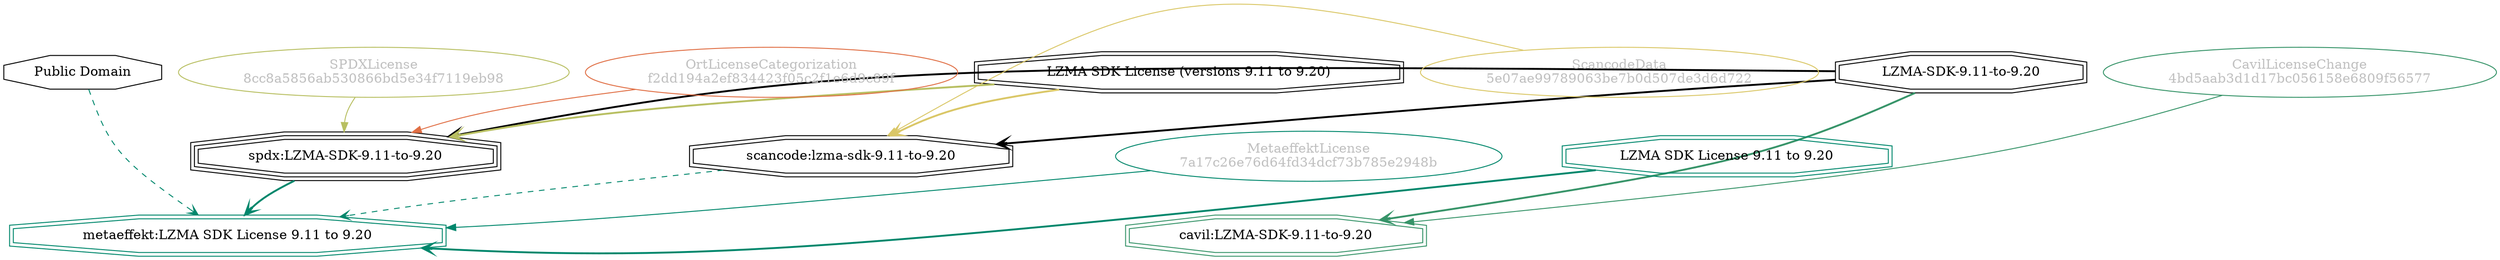strict digraph {
    node [shape=box];
    graph [splines=curved];
    2606 [label="SPDXLicense\n8cc8a5856ab530866bd5e34f7119eb98"
         ,fontcolor=gray
         ,color="#b8bf62"
         ,fillcolor="beige;1"
         ,shape=ellipse];
    2607 [label="spdx:LZMA-SDK-9.11-to-9.20"
         ,shape=tripleoctagon];
    2608 [label="LZMA-SDK-9.11-to-9.20"
         ,shape=doubleoctagon];
    2609 [label="LZMA SDK License (versions 9.11 to 9.20)"
         ,shape=doubleoctagon];
    7208 [label="Public Domain"
         ,shape=octagon];
    18916 [label="ScancodeData\n5e07ae99789063be7b0d507de3d6d722"
          ,fontcolor=gray
          ,color="#dac767"
          ,fillcolor="beige;1"
          ,shape=ellipse];
    18917 [label="scancode:lzma-sdk-9.11-to-9.20"
          ,shape=doubleoctagon];
    28798 [label="OrtLicenseCategorization\nf2dd194a2ef834423f05c2f1e6d9c89f"
          ,fontcolor=gray
          ,color="#e06f45"
          ,fillcolor="beige;1"
          ,shape=ellipse];
    37136 [label="CavilLicenseChange\n4bd5aab3d1d17bc056158e6809f56577"
          ,fontcolor=gray
          ,color="#379469"
          ,fillcolor="beige;1"
          ,shape=ellipse];
    37137 [label="cavil:LZMA-SDK-9.11-to-9.20"
          ,color="#379469"
          ,shape=doubleoctagon];
    44207 [label="MetaeffektLicense\n7a17c26e76d64fd34dcf73b785e2948b"
          ,fontcolor=gray
          ,color="#00876c"
          ,fillcolor="beige;1"
          ,shape=ellipse];
    44208 [label="metaeffekt:LZMA SDK License 9.11 to 9.20"
          ,color="#00876c"
          ,shape=doubleoctagon];
    44209 [label="LZMA SDK License 9.11 to 9.20"
          ,color="#00876c"
          ,shape=doubleoctagon];
    2606 -> 2607 [weight=0.5
                 ,color="#b8bf62"];
    2607 -> 44208 [style=bold
                  ,arrowhead=vee
                  ,weight=0.7
                  ,color="#00876c"];
    2608 -> 2607 [style=bold
                 ,arrowhead=vee
                 ,weight=0.7];
    2608 -> 18917 [style=bold
                  ,arrowhead=vee
                  ,weight=0.7];
    2608 -> 37137 [style=bold
                  ,arrowhead=vee
                  ,weight=0.7
                  ,color="#379469"];
    2608 -> 37137 [style=bold
                  ,arrowhead=vee
                  ,weight=0.7
                  ,color="#379469"];
    2609 -> 2607 [style=bold
                 ,arrowhead=vee
                 ,weight=0.7
                 ,color="#b8bf62"];
    2609 -> 18917 [style=bold
                  ,arrowhead=vee
                  ,weight=0.7
                  ,color="#dac767"];
    7208 -> 44208 [style=dashed
                  ,arrowhead=vee
                  ,weight=0.5
                  ,color="#00876c"];
    18916 -> 18917 [weight=0.5
                   ,color="#dac767"];
    18917 -> 44208 [style=dashed
                   ,arrowhead=vee
                   ,weight=0.5
                   ,color="#00876c"];
    28798 -> 2607 [weight=0.5
                  ,color="#e06f45"];
    37136 -> 37137 [weight=0.5
                   ,color="#379469"];
    44207 -> 44208 [weight=0.5
                   ,color="#00876c"];
    44209 -> 44208 [style=bold
                   ,arrowhead=vee
                   ,weight=0.7
                   ,color="#00876c"];
}
